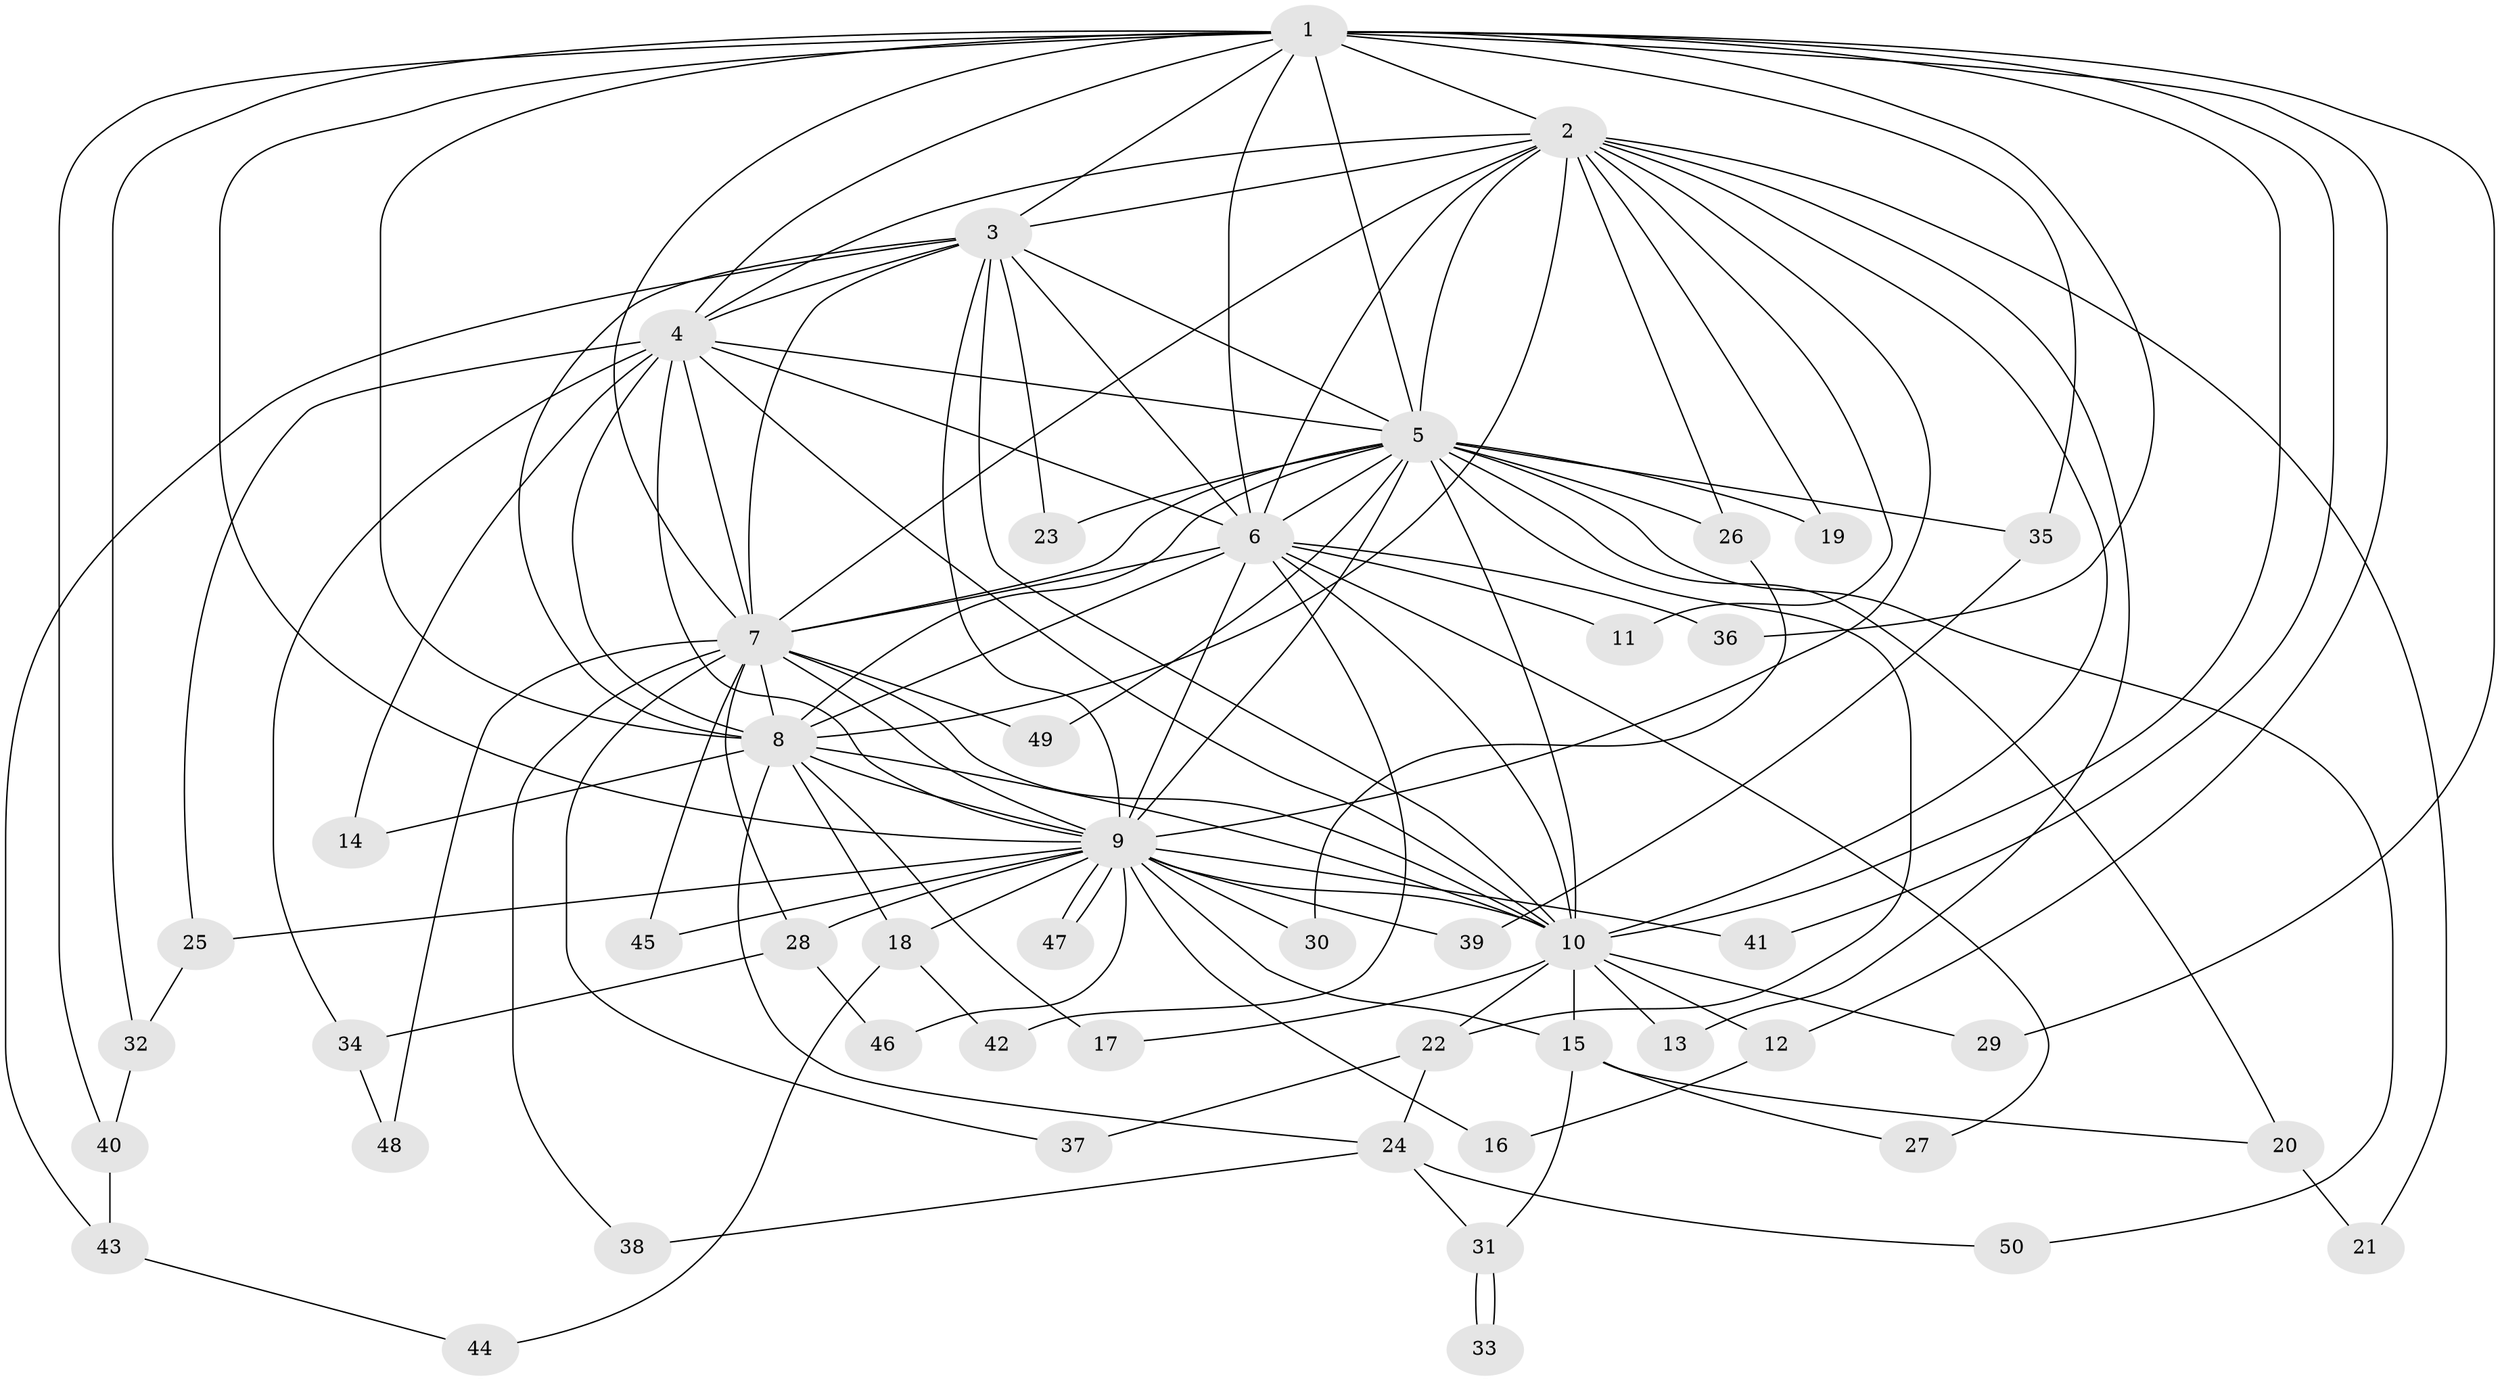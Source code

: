 // Generated by graph-tools (version 1.1) at 2025/11/02/27/25 16:11:04]
// undirected, 50 vertices, 125 edges
graph export_dot {
graph [start="1"]
  node [color=gray90,style=filled];
  1;
  2;
  3;
  4;
  5;
  6;
  7;
  8;
  9;
  10;
  11;
  12;
  13;
  14;
  15;
  16;
  17;
  18;
  19;
  20;
  21;
  22;
  23;
  24;
  25;
  26;
  27;
  28;
  29;
  30;
  31;
  32;
  33;
  34;
  35;
  36;
  37;
  38;
  39;
  40;
  41;
  42;
  43;
  44;
  45;
  46;
  47;
  48;
  49;
  50;
  1 -- 2;
  1 -- 3;
  1 -- 4;
  1 -- 5;
  1 -- 6;
  1 -- 7;
  1 -- 8;
  1 -- 9;
  1 -- 10;
  1 -- 12;
  1 -- 29;
  1 -- 32;
  1 -- 35;
  1 -- 36;
  1 -- 40;
  1 -- 41;
  2 -- 3;
  2 -- 4;
  2 -- 5;
  2 -- 6;
  2 -- 7;
  2 -- 8;
  2 -- 9;
  2 -- 10;
  2 -- 11;
  2 -- 13;
  2 -- 19;
  2 -- 21;
  2 -- 26;
  3 -- 4;
  3 -- 5;
  3 -- 6;
  3 -- 7;
  3 -- 8;
  3 -- 9;
  3 -- 10;
  3 -- 23;
  3 -- 43;
  4 -- 5;
  4 -- 6;
  4 -- 7;
  4 -- 8;
  4 -- 9;
  4 -- 10;
  4 -- 14;
  4 -- 25;
  4 -- 34;
  5 -- 6;
  5 -- 7;
  5 -- 8;
  5 -- 9;
  5 -- 10;
  5 -- 19;
  5 -- 20;
  5 -- 22;
  5 -- 23;
  5 -- 26;
  5 -- 35;
  5 -- 49;
  5 -- 50;
  6 -- 7;
  6 -- 8;
  6 -- 9;
  6 -- 10;
  6 -- 11;
  6 -- 27;
  6 -- 36;
  6 -- 42;
  7 -- 8;
  7 -- 9;
  7 -- 10;
  7 -- 28;
  7 -- 37;
  7 -- 38;
  7 -- 45;
  7 -- 48;
  7 -- 49;
  8 -- 9;
  8 -- 10;
  8 -- 14;
  8 -- 17;
  8 -- 18;
  8 -- 24;
  9 -- 10;
  9 -- 15;
  9 -- 16;
  9 -- 18;
  9 -- 25;
  9 -- 28;
  9 -- 30;
  9 -- 39;
  9 -- 41;
  9 -- 45;
  9 -- 46;
  9 -- 47;
  9 -- 47;
  10 -- 12;
  10 -- 13;
  10 -- 15;
  10 -- 17;
  10 -- 22;
  10 -- 29;
  12 -- 16;
  15 -- 20;
  15 -- 27;
  15 -- 31;
  18 -- 42;
  18 -- 44;
  20 -- 21;
  22 -- 24;
  22 -- 37;
  24 -- 31;
  24 -- 38;
  24 -- 50;
  25 -- 32;
  26 -- 30;
  28 -- 34;
  28 -- 46;
  31 -- 33;
  31 -- 33;
  32 -- 40;
  34 -- 48;
  35 -- 39;
  40 -- 43;
  43 -- 44;
}
